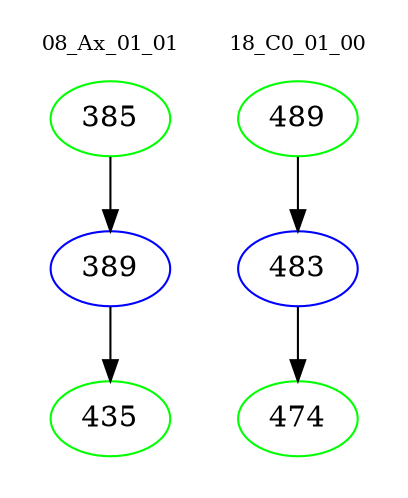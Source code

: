 digraph{
subgraph cluster_0 {
color = white
label = "08_Ax_01_01";
fontsize=10;
T0_385 [label="385", color="green"]
T0_385 -> T0_389 [color="black"]
T0_389 [label="389", color="blue"]
T0_389 -> T0_435 [color="black"]
T0_435 [label="435", color="green"]
}
subgraph cluster_1 {
color = white
label = "18_C0_01_00";
fontsize=10;
T1_489 [label="489", color="green"]
T1_489 -> T1_483 [color="black"]
T1_483 [label="483", color="blue"]
T1_483 -> T1_474 [color="black"]
T1_474 [label="474", color="green"]
}
}
